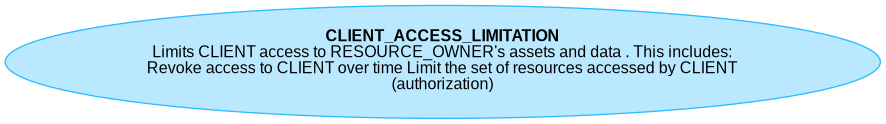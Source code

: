 







@startuml
digraph G {
rankdir="RL";
  node [shape=plaintext, fontname="Arial" fontsize="12"];
    
"CLIENT_ACCESS_LIMITATION" [fillcolor="#bae9ff", style=filled shape=ellipse, color="#2bbcff", label="CLIENT_ACCESS_LIMITATION", label= 
    <<table border="0" cellborder="0" cellspacing="0">
     <tr><td align="center"><b>CLIENT_ACCESS_LIMITATION</b><br/>

Limits CLIENT access to RESOURCE_OWNER&#x27;s assets and data . This includes:<br/>Revoke access to CLIENT over time Limit the set of resources accessed by CLIENT<br/>(authorization)
</td></tr>
   </table>>]






}

@enduml
